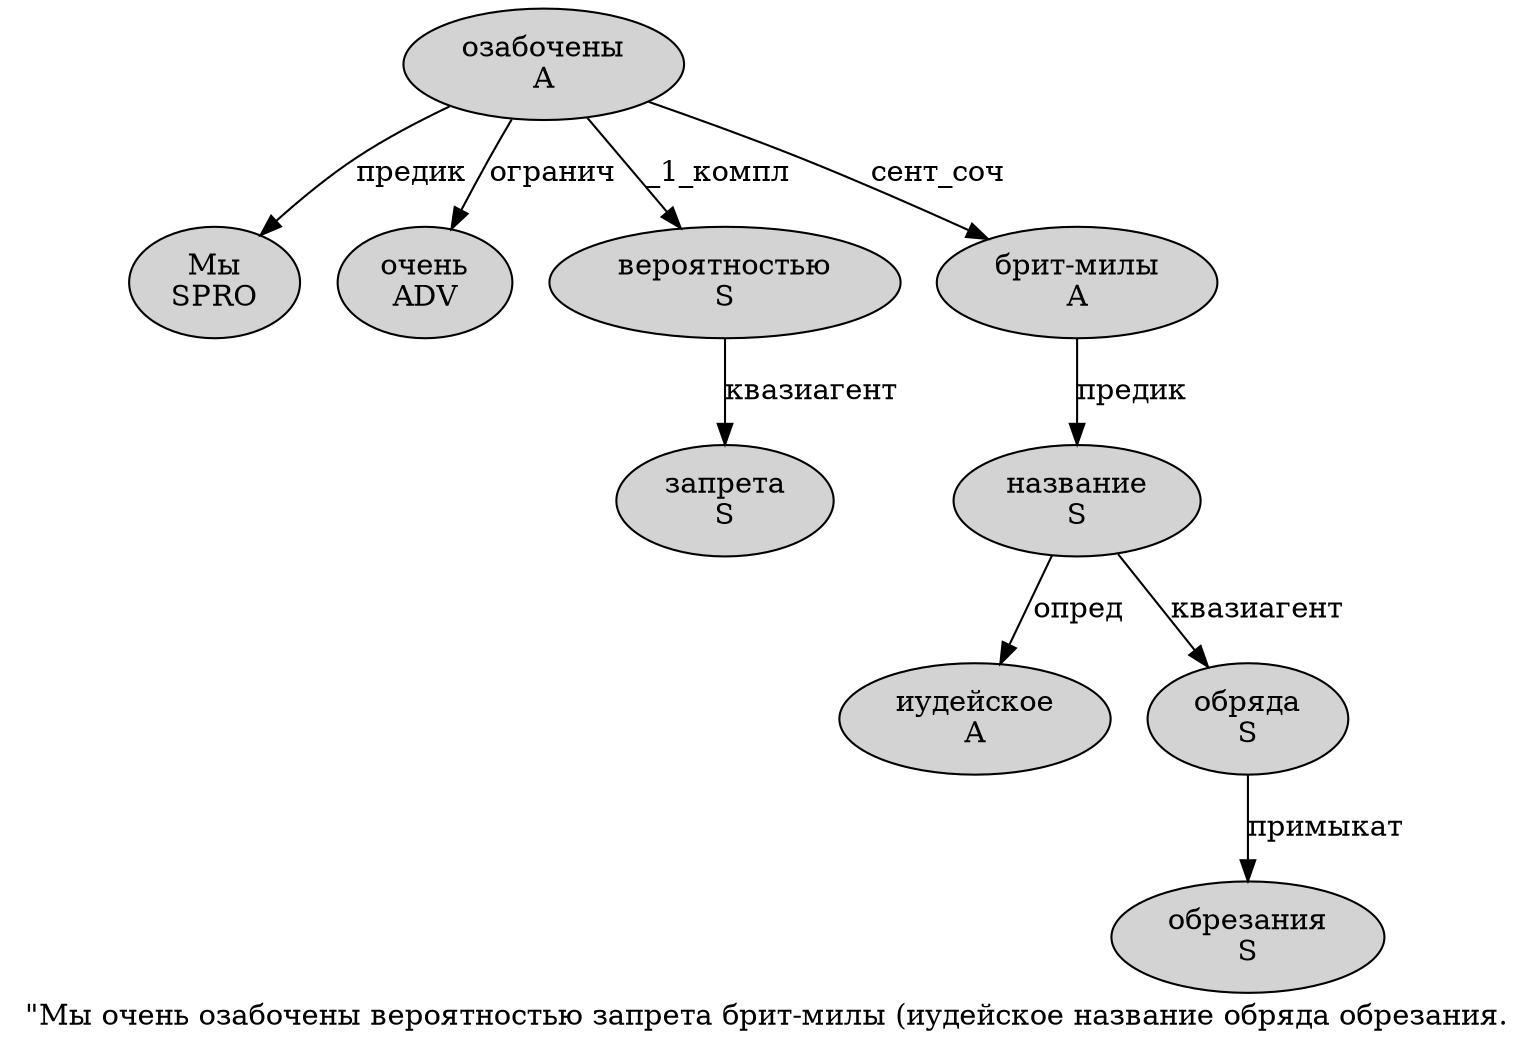 digraph SENTENCE_1408 {
	graph [label="\"Мы очень озабочены вероятностью запрета брит-милы (иудейское название обряда обрезания."]
	node [style=filled]
		1 [label="Мы
SPRO" color="" fillcolor=lightgray penwidth=1 shape=ellipse]
		2 [label="очень
ADV" color="" fillcolor=lightgray penwidth=1 shape=ellipse]
		3 [label="озабочены
A" color="" fillcolor=lightgray penwidth=1 shape=ellipse]
		4 [label="вероятностью
S" color="" fillcolor=lightgray penwidth=1 shape=ellipse]
		5 [label="запрета
S" color="" fillcolor=lightgray penwidth=1 shape=ellipse]
		6 [label="брит-милы
A" color="" fillcolor=lightgray penwidth=1 shape=ellipse]
		8 [label="иудейское
A" color="" fillcolor=lightgray penwidth=1 shape=ellipse]
		9 [label="название
S" color="" fillcolor=lightgray penwidth=1 shape=ellipse]
		10 [label="обряда
S" color="" fillcolor=lightgray penwidth=1 shape=ellipse]
		11 [label="обрезания
S" color="" fillcolor=lightgray penwidth=1 shape=ellipse]
			4 -> 5 [label="квазиагент"]
			9 -> 8 [label="опред"]
			9 -> 10 [label="квазиагент"]
			6 -> 9 [label="предик"]
			10 -> 11 [label="примыкат"]
			3 -> 1 [label="предик"]
			3 -> 2 [label="огранич"]
			3 -> 4 [label="_1_компл"]
			3 -> 6 [label="сент_соч"]
}